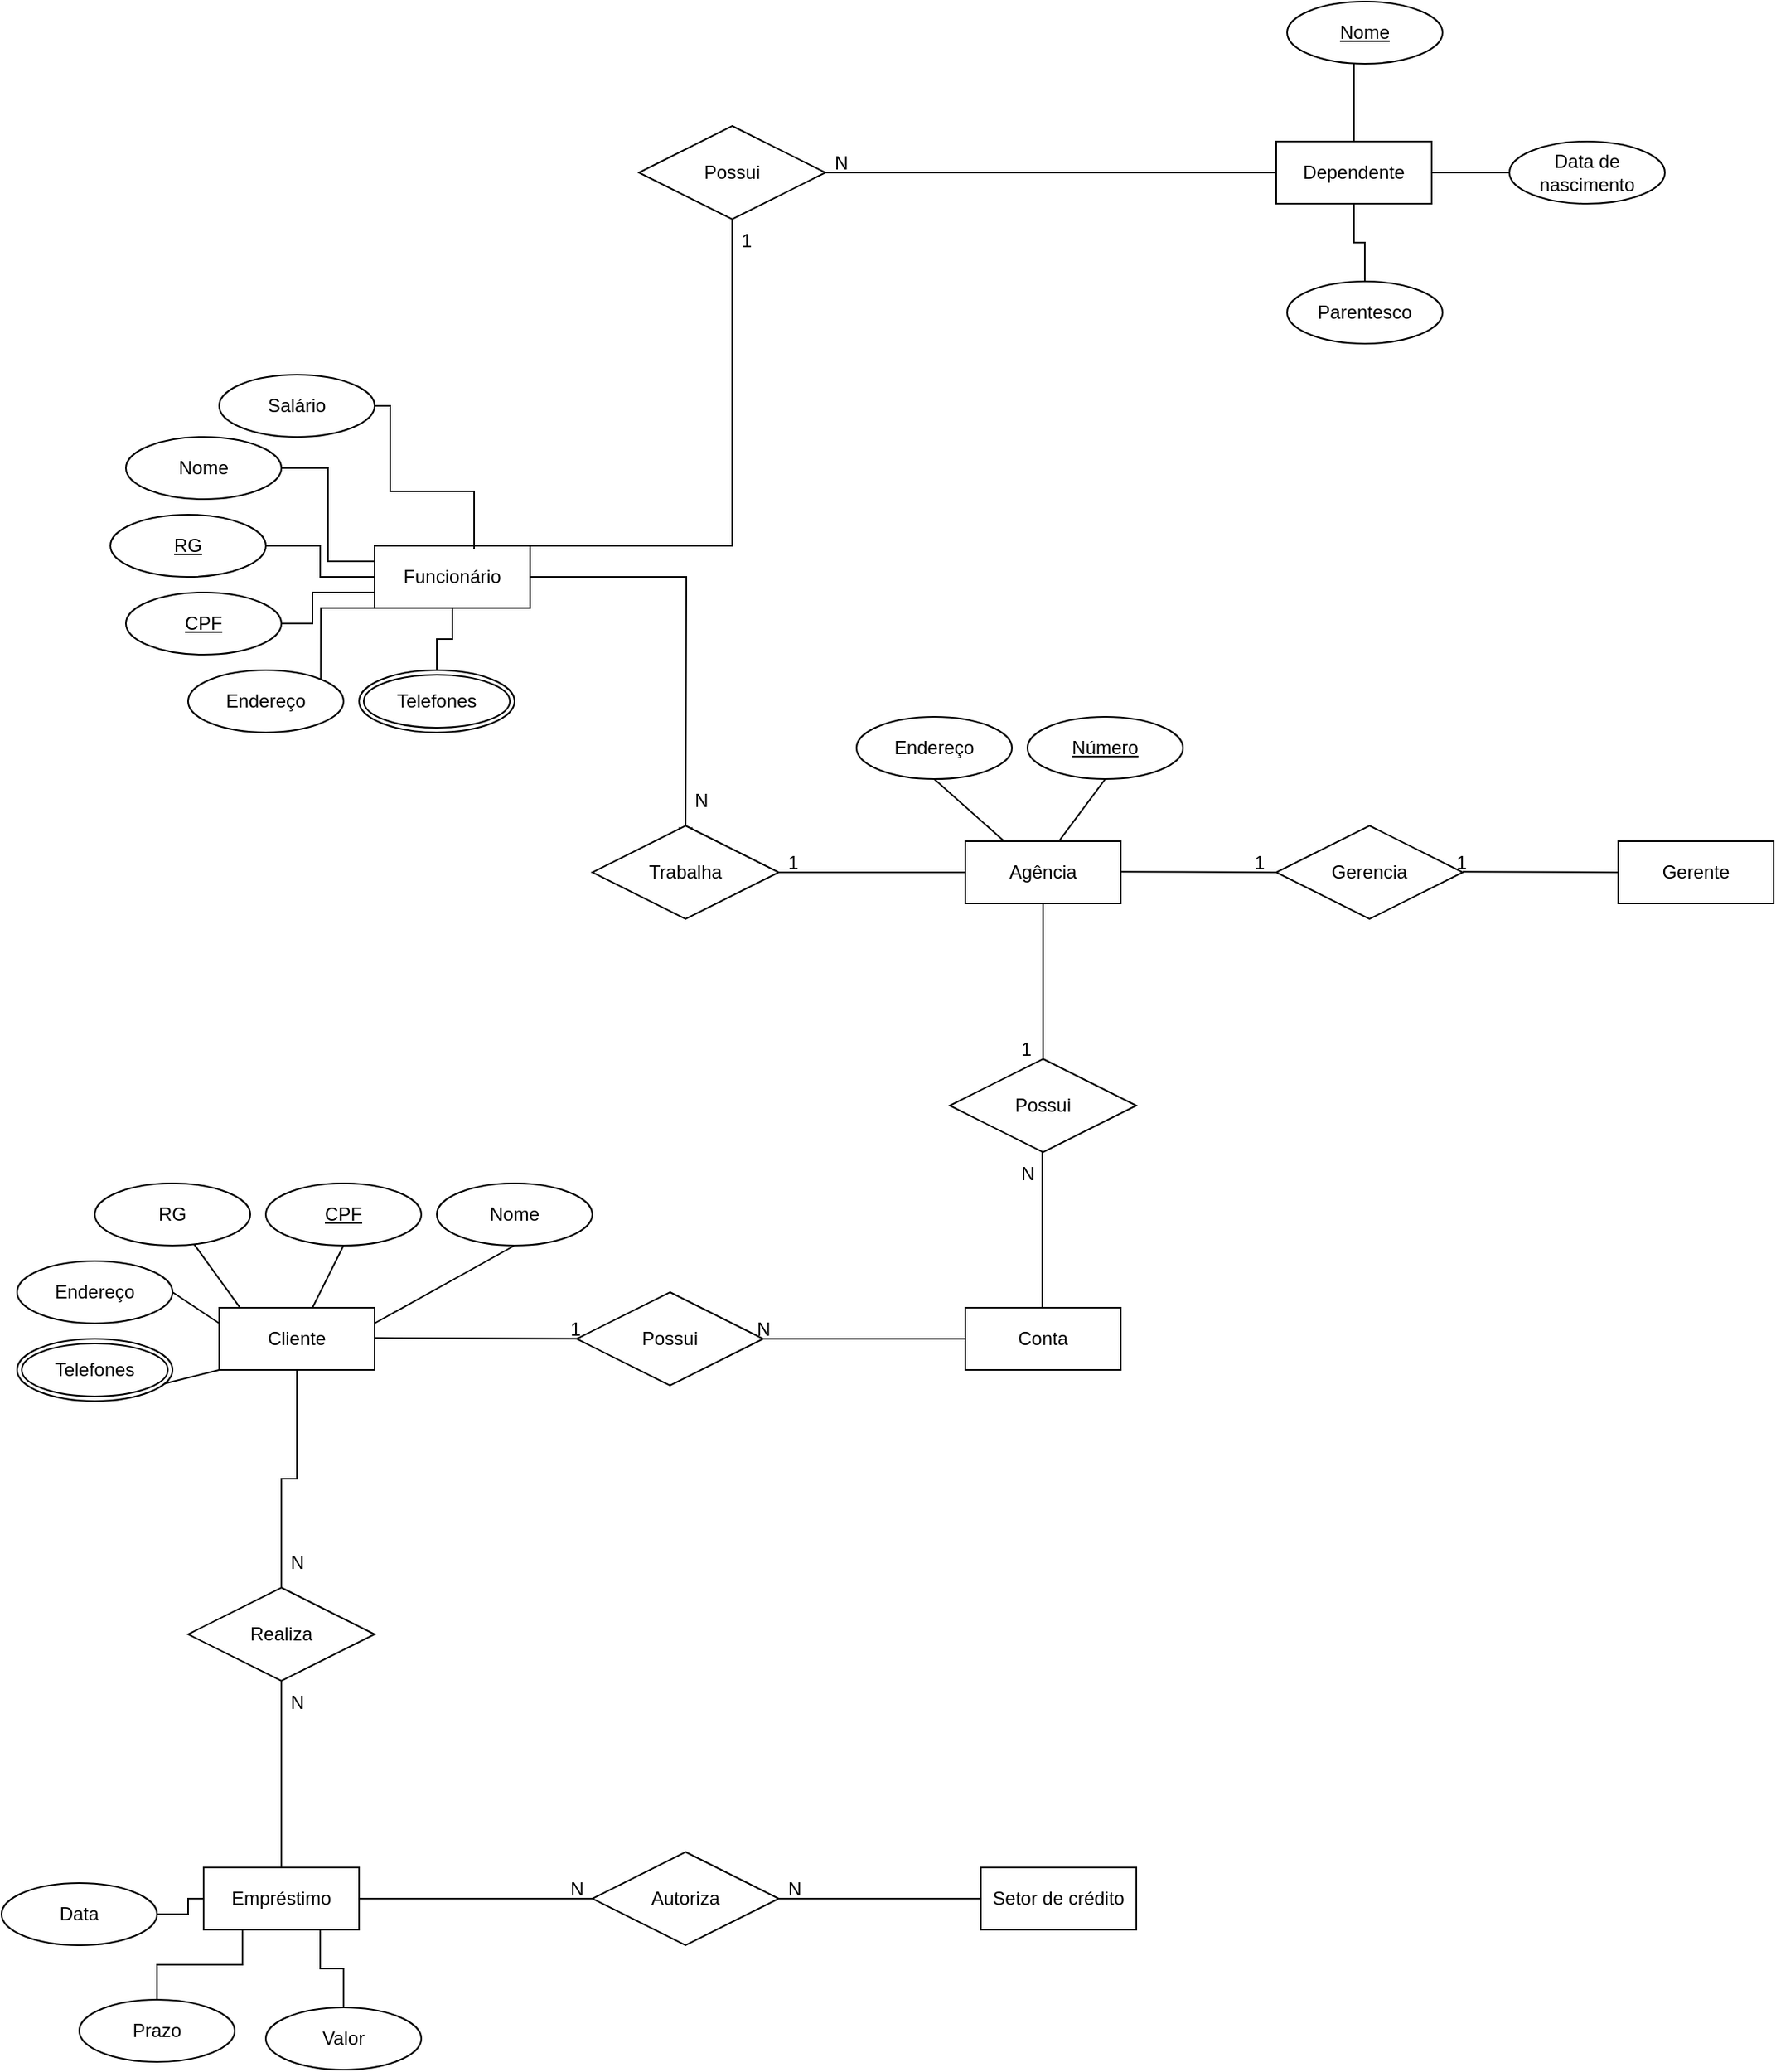 <mxfile version="14.6.6" type="github">
  <diagram id="oIhNnG49JmPTYv43iCb6" name="Página-1">
    <mxGraphModel dx="1381" dy="1933" grid="1" gridSize="10" guides="1" tooltips="1" connect="1" arrows="1" fold="1" page="1" pageScale="1" pageWidth="827" pageHeight="1169" math="0" shadow="0">
      <root>
        <mxCell id="0" />
        <mxCell id="1" parent="0" />
        <mxCell id="CRJgZOJ3f7SkSlsr6l8E-92" style="edgeStyle=orthogonalEdgeStyle;rounded=0;orthogonalLoop=1;jettySize=auto;html=1;startArrow=none;startFill=0;endArrow=none;endFill=0;" edge="1" parent="1" source="CRJgZOJ3f7SkSlsr6l8E-1" target="CRJgZOJ3f7SkSlsr6l8E-91">
          <mxGeometry relative="1" as="geometry" />
        </mxCell>
        <mxCell id="CRJgZOJ3f7SkSlsr6l8E-1" value="Cliente" style="whiteSpace=wrap;html=1;align=center;" vertex="1" parent="1">
          <mxGeometry x="140" y="100" width="100" height="40" as="geometry" />
        </mxCell>
        <mxCell id="CRJgZOJ3f7SkSlsr6l8E-3" value="Possui" style="shape=rhombus;perimeter=rhombusPerimeter;whiteSpace=wrap;html=1;align=center;" vertex="1" parent="1">
          <mxGeometry x="370" y="90" width="120" height="60" as="geometry" />
        </mxCell>
        <mxCell id="CRJgZOJ3f7SkSlsr6l8E-5" value="" style="endArrow=none;html=1;rounded=0;" edge="1" parent="1" target="CRJgZOJ3f7SkSlsr6l8E-3">
          <mxGeometry relative="1" as="geometry">
            <mxPoint x="240" y="119.41" as="sourcePoint" />
            <mxPoint x="360" y="119" as="targetPoint" />
          </mxGeometry>
        </mxCell>
        <mxCell id="CRJgZOJ3f7SkSlsr6l8E-6" value="Conta" style="whiteSpace=wrap;html=1;align=center;" vertex="1" parent="1">
          <mxGeometry x="620" y="100" width="100" height="40" as="geometry" />
        </mxCell>
        <mxCell id="CRJgZOJ3f7SkSlsr6l8E-8" value="RG" style="ellipse;whiteSpace=wrap;html=1;align=center;" vertex="1" parent="1">
          <mxGeometry x="60" y="20" width="100" height="40" as="geometry" />
        </mxCell>
        <mxCell id="CRJgZOJ3f7SkSlsr6l8E-10" value="Endereço&lt;br&gt;" style="ellipse;whiteSpace=wrap;html=1;align=center;" vertex="1" parent="1">
          <mxGeometry x="10" y="70" width="100" height="40" as="geometry" />
        </mxCell>
        <mxCell id="CRJgZOJ3f7SkSlsr6l8E-13" value="" style="endArrow=none;html=1;rounded=0;entryX=0;entryY=1;entryDx=0;entryDy=0;" edge="1" parent="1" target="CRJgZOJ3f7SkSlsr6l8E-1">
          <mxGeometry relative="1" as="geometry">
            <mxPoint x="100" y="150" as="sourcePoint" />
            <mxPoint x="270" y="150" as="targetPoint" />
          </mxGeometry>
        </mxCell>
        <mxCell id="CRJgZOJ3f7SkSlsr6l8E-14" value="" style="endArrow=none;html=1;rounded=0;entryX=0;entryY=0.25;entryDx=0;entryDy=0;" edge="1" parent="1" target="CRJgZOJ3f7SkSlsr6l8E-1">
          <mxGeometry relative="1" as="geometry">
            <mxPoint x="110" y="90" as="sourcePoint" />
            <mxPoint x="180" y="120" as="targetPoint" />
          </mxGeometry>
        </mxCell>
        <mxCell id="CRJgZOJ3f7SkSlsr6l8E-15" value="" style="endArrow=none;html=1;rounded=0;exitX=0.132;exitY=-0.008;exitDx=0;exitDy=0;exitPerimeter=0;" edge="1" parent="1" source="CRJgZOJ3f7SkSlsr6l8E-1" target="CRJgZOJ3f7SkSlsr6l8E-8">
          <mxGeometry relative="1" as="geometry">
            <mxPoint x="120" y="100" as="sourcePoint" />
            <mxPoint x="150" y="120" as="targetPoint" />
          </mxGeometry>
        </mxCell>
        <mxCell id="CRJgZOJ3f7SkSlsr6l8E-16" value="" style="endArrow=none;html=1;rounded=0;entryX=0.5;entryY=1;entryDx=0;entryDy=0;" edge="1" parent="1" source="CRJgZOJ3f7SkSlsr6l8E-1">
          <mxGeometry relative="1" as="geometry">
            <mxPoint x="120" y="100" as="sourcePoint" />
            <mxPoint x="220" y="60" as="targetPoint" />
          </mxGeometry>
        </mxCell>
        <mxCell id="CRJgZOJ3f7SkSlsr6l8E-17" value="N" style="text;strokeColor=none;fillColor=none;spacingLeft=4;spacingRight=4;overflow=hidden;rotatable=0;points=[[0,0.5],[1,0.5]];portConstraint=eastwest;fontSize=12;" vertex="1" parent="1">
          <mxGeometry x="480" y="100" width="40" height="30" as="geometry" />
        </mxCell>
        <mxCell id="CRJgZOJ3f7SkSlsr6l8E-18" value="1" style="text;strokeColor=none;fillColor=none;spacingLeft=4;spacingRight=4;overflow=hidden;rotatable=0;points=[[0,0.5],[1,0.5]];portConstraint=eastwest;fontSize=12;" vertex="1" parent="1">
          <mxGeometry x="360" y="100" width="40" height="30" as="geometry" />
        </mxCell>
        <mxCell id="CRJgZOJ3f7SkSlsr6l8E-22" value="" style="endArrow=none;html=1;rounded=0;" edge="1" parent="1">
          <mxGeometry relative="1" as="geometry">
            <mxPoint x="490" y="120" as="sourcePoint" />
            <mxPoint x="620" y="120" as="targetPoint" />
          </mxGeometry>
        </mxCell>
        <mxCell id="CRJgZOJ3f7SkSlsr6l8E-23" value="Agência" style="whiteSpace=wrap;html=1;align=center;" vertex="1" parent="1">
          <mxGeometry x="620" y="-200" width="100" height="40" as="geometry" />
        </mxCell>
        <mxCell id="CRJgZOJ3f7SkSlsr6l8E-24" value="Possui&lt;br&gt;" style="shape=rhombus;perimeter=rhombusPerimeter;whiteSpace=wrap;html=1;align=center;" vertex="1" parent="1">
          <mxGeometry x="610" y="-60" width="120" height="60" as="geometry" />
        </mxCell>
        <mxCell id="CRJgZOJ3f7SkSlsr6l8E-25" value="" style="endArrow=none;html=1;rounded=0;exitX=0.5;exitY=1;exitDx=0;exitDy=0;" edge="1" parent="1" source="CRJgZOJ3f7SkSlsr6l8E-23" target="CRJgZOJ3f7SkSlsr6l8E-24">
          <mxGeometry relative="1" as="geometry">
            <mxPoint x="340" y="-40" as="sourcePoint" />
            <mxPoint x="500" y="-40" as="targetPoint" />
          </mxGeometry>
        </mxCell>
        <mxCell id="CRJgZOJ3f7SkSlsr6l8E-27" value="&lt;u&gt;Número&lt;/u&gt;" style="ellipse;whiteSpace=wrap;html=1;align=center;" vertex="1" parent="1">
          <mxGeometry x="660" y="-280" width="100" height="40" as="geometry" />
        </mxCell>
        <mxCell id="CRJgZOJ3f7SkSlsr6l8E-29" value="" style="endArrow=none;html=1;rounded=0;entryX=0.5;entryY=1;entryDx=0;entryDy=0;exitX=0.609;exitY=-0.024;exitDx=0;exitDy=0;exitPerimeter=0;" edge="1" parent="1" source="CRJgZOJ3f7SkSlsr6l8E-23" target="CRJgZOJ3f7SkSlsr6l8E-27">
          <mxGeometry relative="1" as="geometry">
            <mxPoint x="590" y="130" as="sourcePoint" />
            <mxPoint x="750" y="130" as="targetPoint" />
          </mxGeometry>
        </mxCell>
        <mxCell id="CRJgZOJ3f7SkSlsr6l8E-30" value="CPF" style="ellipse;whiteSpace=wrap;html=1;align=center;fontStyle=4;" vertex="1" parent="1">
          <mxGeometry x="170" y="20" width="100" height="40" as="geometry" />
        </mxCell>
        <mxCell id="CRJgZOJ3f7SkSlsr6l8E-31" value="Nome&lt;br&gt;" style="ellipse;whiteSpace=wrap;html=1;align=center;" vertex="1" parent="1">
          <mxGeometry x="280" y="20" width="100" height="40" as="geometry" />
        </mxCell>
        <mxCell id="CRJgZOJ3f7SkSlsr6l8E-32" value="" style="endArrow=none;html=1;rounded=0;entryX=0.5;entryY=1;entryDx=0;entryDy=0;exitX=1;exitY=0.25;exitDx=0;exitDy=0;" edge="1" parent="1" source="CRJgZOJ3f7SkSlsr6l8E-1" target="CRJgZOJ3f7SkSlsr6l8E-31">
          <mxGeometry relative="1" as="geometry">
            <mxPoint x="210" y="110" as="sourcePoint" />
            <mxPoint x="230" y="70" as="targetPoint" />
          </mxGeometry>
        </mxCell>
        <mxCell id="CRJgZOJ3f7SkSlsr6l8E-33" value="Telefones" style="ellipse;shape=doubleEllipse;margin=3;whiteSpace=wrap;html=1;align=center;" vertex="1" parent="1">
          <mxGeometry x="10" y="120" width="100" height="40" as="geometry" />
        </mxCell>
        <mxCell id="CRJgZOJ3f7SkSlsr6l8E-35" value="1" style="text;strokeColor=none;fillColor=none;spacingLeft=4;spacingRight=4;overflow=hidden;rotatable=0;points=[[0,0.5],[1,0.5]];portConstraint=eastwest;fontSize=12;" vertex="1" parent="1">
          <mxGeometry x="650" y="-80" width="40" height="30" as="geometry" />
        </mxCell>
        <mxCell id="CRJgZOJ3f7SkSlsr6l8E-36" value="N" style="text;strokeColor=none;fillColor=none;spacingLeft=4;spacingRight=4;overflow=hidden;rotatable=0;points=[[0,0.5],[1,0.5]];portConstraint=eastwest;fontSize=12;" vertex="1" parent="1">
          <mxGeometry x="650" width="40" height="30" as="geometry" />
        </mxCell>
        <mxCell id="CRJgZOJ3f7SkSlsr6l8E-37" value="" style="endArrow=none;html=1;rounded=0;exitX=0.5;exitY=1;exitDx=0;exitDy=0;" edge="1" parent="1" target="CRJgZOJ3f7SkSlsr6l8E-36">
          <mxGeometry relative="1" as="geometry">
            <mxPoint x="669.41" as="sourcePoint" />
            <mxPoint x="669.41" y="100" as="targetPoint" />
          </mxGeometry>
        </mxCell>
        <mxCell id="CRJgZOJ3f7SkSlsr6l8E-39" value="Endereço&lt;br&gt;" style="ellipse;whiteSpace=wrap;html=1;align=center;" vertex="1" parent="1">
          <mxGeometry x="550" y="-280" width="100" height="40" as="geometry" />
        </mxCell>
        <mxCell id="CRJgZOJ3f7SkSlsr6l8E-41" value="" style="endArrow=none;html=1;rounded=0;exitX=0.5;exitY=1;exitDx=0;exitDy=0;entryX=0.25;entryY=0;entryDx=0;entryDy=0;" edge="1" parent="1" source="CRJgZOJ3f7SkSlsr6l8E-39" target="CRJgZOJ3f7SkSlsr6l8E-23">
          <mxGeometry relative="1" as="geometry">
            <mxPoint x="350" y="-160" as="sourcePoint" />
            <mxPoint x="510" y="-160" as="targetPoint" />
          </mxGeometry>
        </mxCell>
        <mxCell id="CRJgZOJ3f7SkSlsr6l8E-42" value="Gerente" style="whiteSpace=wrap;html=1;align=center;" vertex="1" parent="1">
          <mxGeometry x="1040" y="-200" width="100" height="40" as="geometry" />
        </mxCell>
        <mxCell id="CRJgZOJ3f7SkSlsr6l8E-43" value="Gerencia&lt;br&gt;" style="shape=rhombus;perimeter=rhombusPerimeter;whiteSpace=wrap;html=1;align=center;" vertex="1" parent="1">
          <mxGeometry x="820" y="-210" width="120" height="60" as="geometry" />
        </mxCell>
        <mxCell id="CRJgZOJ3f7SkSlsr6l8E-44" value="" style="endArrow=none;html=1;rounded=0;" edge="1" parent="1">
          <mxGeometry relative="1" as="geometry">
            <mxPoint x="940" y="-180.42" as="sourcePoint" />
            <mxPoint x="1040" y="-180" as="targetPoint" />
          </mxGeometry>
        </mxCell>
        <mxCell id="CRJgZOJ3f7SkSlsr6l8E-45" value="" style="endArrow=none;html=1;rounded=0;" edge="1" parent="1">
          <mxGeometry relative="1" as="geometry">
            <mxPoint x="720" y="-180.42" as="sourcePoint" />
            <mxPoint x="820" y="-180" as="targetPoint" />
          </mxGeometry>
        </mxCell>
        <mxCell id="CRJgZOJ3f7SkSlsr6l8E-46" value="1&#xa;" style="text;strokeColor=none;fillColor=none;spacingLeft=4;spacingRight=4;overflow=hidden;rotatable=0;points=[[0,0.5],[1,0.5]];portConstraint=eastwest;fontSize=12;" vertex="1" parent="1">
          <mxGeometry x="800" y="-200" width="40" height="30" as="geometry" />
        </mxCell>
        <mxCell id="CRJgZOJ3f7SkSlsr6l8E-47" value="1" style="text;strokeColor=none;fillColor=none;spacingLeft=4;spacingRight=4;overflow=hidden;rotatable=0;points=[[0,0.5],[1,0.5]];portConstraint=eastwest;fontSize=12;" vertex="1" parent="1">
          <mxGeometry x="930" y="-200" width="40" height="30" as="geometry" />
        </mxCell>
        <mxCell id="CRJgZOJ3f7SkSlsr6l8E-48" value="" style="endArrow=none;html=1;rounded=0;exitX=0.5;exitY=1;exitDx=0;exitDy=0;" edge="1" parent="1">
          <mxGeometry relative="1" as="geometry">
            <mxPoint x="669.5" as="sourcePoint" />
            <mxPoint x="669.5" y="100" as="targetPoint" />
          </mxGeometry>
        </mxCell>
        <mxCell id="CRJgZOJ3f7SkSlsr6l8E-58" style="edgeStyle=orthogonalEdgeStyle;rounded=0;orthogonalLoop=1;jettySize=auto;html=1;" edge="1" parent="1" source="CRJgZOJ3f7SkSlsr6l8E-49">
          <mxGeometry relative="1" as="geometry">
            <mxPoint x="440" y="-200" as="targetPoint" />
          </mxGeometry>
        </mxCell>
        <mxCell id="CRJgZOJ3f7SkSlsr6l8E-67" style="edgeStyle=orthogonalEdgeStyle;rounded=0;orthogonalLoop=1;jettySize=auto;html=1;entryX=1;entryY=0;entryDx=0;entryDy=0;startArrow=none;startFill=0;endArrow=none;endFill=0;" edge="1" parent="1" source="CRJgZOJ3f7SkSlsr6l8E-49" target="CRJgZOJ3f7SkSlsr6l8E-54">
          <mxGeometry relative="1" as="geometry">
            <Array as="points">
              <mxPoint x="205" y="-350" />
            </Array>
          </mxGeometry>
        </mxCell>
        <mxCell id="CRJgZOJ3f7SkSlsr6l8E-73" style="edgeStyle=orthogonalEdgeStyle;rounded=0;orthogonalLoop=1;jettySize=auto;html=1;startArrow=none;startFill=0;endArrow=none;endFill=0;" edge="1" parent="1" source="CRJgZOJ3f7SkSlsr6l8E-49">
          <mxGeometry relative="1" as="geometry">
            <mxPoint x="470" y="-600" as="targetPoint" />
            <Array as="points">
              <mxPoint x="470" y="-390" />
            </Array>
          </mxGeometry>
        </mxCell>
        <mxCell id="CRJgZOJ3f7SkSlsr6l8E-49" value="Funcionário" style="whiteSpace=wrap;html=1;align=center;" vertex="1" parent="1">
          <mxGeometry x="240" y="-390" width="100" height="40" as="geometry" />
        </mxCell>
        <mxCell id="CRJgZOJ3f7SkSlsr6l8E-70" style="edgeStyle=orthogonalEdgeStyle;rounded=0;orthogonalLoop=1;jettySize=auto;html=1;entryX=0;entryY=0.25;entryDx=0;entryDy=0;startArrow=none;startFill=0;endArrow=none;endFill=0;" edge="1" parent="1" source="CRJgZOJ3f7SkSlsr6l8E-51" target="CRJgZOJ3f7SkSlsr6l8E-49">
          <mxGeometry relative="1" as="geometry" />
        </mxCell>
        <mxCell id="CRJgZOJ3f7SkSlsr6l8E-51" value="Nome&lt;br&gt;" style="ellipse;whiteSpace=wrap;html=1;align=center;" vertex="1" parent="1">
          <mxGeometry x="80" y="-460" width="100" height="40" as="geometry" />
        </mxCell>
        <mxCell id="CRJgZOJ3f7SkSlsr6l8E-69" style="edgeStyle=orthogonalEdgeStyle;rounded=0;orthogonalLoop=1;jettySize=auto;html=1;startArrow=none;startFill=0;endArrow=none;endFill=0;" edge="1" parent="1" source="CRJgZOJ3f7SkSlsr6l8E-52" target="CRJgZOJ3f7SkSlsr6l8E-49">
          <mxGeometry relative="1" as="geometry" />
        </mxCell>
        <mxCell id="CRJgZOJ3f7SkSlsr6l8E-52" value="&lt;u&gt;RG&lt;/u&gt;" style="ellipse;whiteSpace=wrap;html=1;align=center;" vertex="1" parent="1">
          <mxGeometry x="70" y="-410" width="100" height="40" as="geometry" />
        </mxCell>
        <mxCell id="CRJgZOJ3f7SkSlsr6l8E-68" style="edgeStyle=orthogonalEdgeStyle;rounded=0;orthogonalLoop=1;jettySize=auto;html=1;startArrow=none;startFill=0;endArrow=none;endFill=0;" edge="1" parent="1" source="CRJgZOJ3f7SkSlsr6l8E-53" target="CRJgZOJ3f7SkSlsr6l8E-49">
          <mxGeometry relative="1" as="geometry">
            <Array as="points">
              <mxPoint x="200" y="-340" />
              <mxPoint x="200" y="-360" />
            </Array>
          </mxGeometry>
        </mxCell>
        <mxCell id="CRJgZOJ3f7SkSlsr6l8E-53" value="CPF" style="ellipse;whiteSpace=wrap;html=1;align=center;fontStyle=4;" vertex="1" parent="1">
          <mxGeometry x="80" y="-360" width="100" height="40" as="geometry" />
        </mxCell>
        <mxCell id="CRJgZOJ3f7SkSlsr6l8E-54" value="Endereço&lt;br&gt;" style="ellipse;whiteSpace=wrap;html=1;align=center;" vertex="1" parent="1">
          <mxGeometry x="120" y="-310" width="100" height="40" as="geometry" />
        </mxCell>
        <mxCell id="CRJgZOJ3f7SkSlsr6l8E-66" style="edgeStyle=orthogonalEdgeStyle;rounded=0;orthogonalLoop=1;jettySize=auto;html=1;startArrow=none;startFill=0;endArrow=none;endFill=0;" edge="1" parent="1" source="CRJgZOJ3f7SkSlsr6l8E-55" target="CRJgZOJ3f7SkSlsr6l8E-49">
          <mxGeometry relative="1" as="geometry" />
        </mxCell>
        <mxCell id="CRJgZOJ3f7SkSlsr6l8E-55" value="Telefones" style="ellipse;shape=doubleEllipse;margin=3;whiteSpace=wrap;html=1;align=center;" vertex="1" parent="1">
          <mxGeometry x="230" y="-310" width="100" height="40" as="geometry" />
        </mxCell>
        <mxCell id="CRJgZOJ3f7SkSlsr6l8E-72" style="edgeStyle=orthogonalEdgeStyle;rounded=0;orthogonalLoop=1;jettySize=auto;html=1;startArrow=none;startFill=0;endArrow=none;endFill=0;entryX=0.64;entryY=0.05;entryDx=0;entryDy=0;entryPerimeter=0;" edge="1" parent="1" source="CRJgZOJ3f7SkSlsr6l8E-56" target="CRJgZOJ3f7SkSlsr6l8E-49">
          <mxGeometry relative="1" as="geometry">
            <mxPoint x="300" y="-400" as="targetPoint" />
            <Array as="points">
              <mxPoint x="250" y="-480" />
              <mxPoint x="250" y="-425" />
              <mxPoint x="304" y="-425" />
            </Array>
          </mxGeometry>
        </mxCell>
        <mxCell id="CRJgZOJ3f7SkSlsr6l8E-56" value="Salário" style="ellipse;whiteSpace=wrap;html=1;align=center;" vertex="1" parent="1">
          <mxGeometry x="140" y="-500" width="100" height="40" as="geometry" />
        </mxCell>
        <mxCell id="CRJgZOJ3f7SkSlsr6l8E-60" style="edgeStyle=orthogonalEdgeStyle;rounded=0;orthogonalLoop=1;jettySize=auto;html=1;startArrow=none;startFill=0;endArrow=none;endFill=0;" edge="1" parent="1" source="CRJgZOJ3f7SkSlsr6l8E-59" target="CRJgZOJ3f7SkSlsr6l8E-23">
          <mxGeometry relative="1" as="geometry" />
        </mxCell>
        <mxCell id="CRJgZOJ3f7SkSlsr6l8E-59" value="Trabalha" style="shape=rhombus;perimeter=rhombusPerimeter;whiteSpace=wrap;html=1;align=center;" vertex="1" parent="1">
          <mxGeometry x="380" y="-210" width="120" height="60" as="geometry" />
        </mxCell>
        <mxCell id="CRJgZOJ3f7SkSlsr6l8E-61" value="N" style="text;strokeColor=none;fillColor=none;spacingLeft=4;spacingRight=4;overflow=hidden;rotatable=0;points=[[0,0.5],[1,0.5]];portConstraint=eastwest;fontSize=12;" vertex="1" parent="1">
          <mxGeometry x="440" y="-240" width="40" height="30" as="geometry" />
        </mxCell>
        <mxCell id="CRJgZOJ3f7SkSlsr6l8E-65" value="1" style="text;strokeColor=none;fillColor=none;spacingLeft=4;spacingRight=4;overflow=hidden;rotatable=0;points=[[0,0.5],[1,0.5]];portConstraint=eastwest;fontSize=12;" vertex="1" parent="1">
          <mxGeometry x="500" y="-200" width="40" height="30" as="geometry" />
        </mxCell>
        <mxCell id="CRJgZOJ3f7SkSlsr6l8E-75" style="edgeStyle=orthogonalEdgeStyle;rounded=0;orthogonalLoop=1;jettySize=auto;html=1;startArrow=none;startFill=0;endArrow=none;endFill=0;" edge="1" parent="1" source="CRJgZOJ3f7SkSlsr6l8E-74" target="CRJgZOJ3f7SkSlsr6l8E-76">
          <mxGeometry relative="1" as="geometry">
            <mxPoint x="870" y="-630" as="targetPoint" />
          </mxGeometry>
        </mxCell>
        <mxCell id="CRJgZOJ3f7SkSlsr6l8E-74" value="Possui&lt;br&gt;" style="shape=rhombus;perimeter=rhombusPerimeter;whiteSpace=wrap;html=1;align=center;" vertex="1" parent="1">
          <mxGeometry x="410" y="-660" width="120" height="60" as="geometry" />
        </mxCell>
        <mxCell id="CRJgZOJ3f7SkSlsr6l8E-84" style="edgeStyle=orthogonalEdgeStyle;rounded=0;orthogonalLoop=1;jettySize=auto;html=1;startArrow=none;startFill=0;endArrow=none;endFill=0;" edge="1" parent="1" source="CRJgZOJ3f7SkSlsr6l8E-76" target="CRJgZOJ3f7SkSlsr6l8E-81">
          <mxGeometry relative="1" as="geometry" />
        </mxCell>
        <mxCell id="CRJgZOJ3f7SkSlsr6l8E-85" style="edgeStyle=orthogonalEdgeStyle;rounded=0;orthogonalLoop=1;jettySize=auto;html=1;startArrow=none;startFill=0;endArrow=none;endFill=0;" edge="1" parent="1" source="CRJgZOJ3f7SkSlsr6l8E-76" target="CRJgZOJ3f7SkSlsr6l8E-82">
          <mxGeometry relative="1" as="geometry" />
        </mxCell>
        <mxCell id="CRJgZOJ3f7SkSlsr6l8E-86" style="edgeStyle=orthogonalEdgeStyle;rounded=0;orthogonalLoop=1;jettySize=auto;html=1;startArrow=none;startFill=0;endArrow=none;endFill=0;" edge="1" parent="1" source="CRJgZOJ3f7SkSlsr6l8E-76">
          <mxGeometry relative="1" as="geometry">
            <mxPoint x="870" y="-700" as="targetPoint" />
          </mxGeometry>
        </mxCell>
        <mxCell id="CRJgZOJ3f7SkSlsr6l8E-76" value="Dependente" style="whiteSpace=wrap;html=1;align=center;" vertex="1" parent="1">
          <mxGeometry x="820" y="-650" width="100" height="40" as="geometry" />
        </mxCell>
        <mxCell id="CRJgZOJ3f7SkSlsr6l8E-81" value="Parentesco" style="ellipse;whiteSpace=wrap;html=1;align=center;" vertex="1" parent="1">
          <mxGeometry x="827" y="-560" width="100" height="40" as="geometry" />
        </mxCell>
        <mxCell id="CRJgZOJ3f7SkSlsr6l8E-82" value="Data de nascimento" style="ellipse;whiteSpace=wrap;html=1;align=center;" vertex="1" parent="1">
          <mxGeometry x="970" y="-650" width="100" height="40" as="geometry" />
        </mxCell>
        <mxCell id="CRJgZOJ3f7SkSlsr6l8E-87" value="N" style="text;strokeColor=none;fillColor=none;spacingLeft=4;spacingRight=4;overflow=hidden;rotatable=0;points=[[0,0.5],[1,0.5]];portConstraint=eastwest;fontSize=12;" vertex="1" parent="1">
          <mxGeometry x="530" y="-650" width="40" height="30" as="geometry" />
        </mxCell>
        <mxCell id="CRJgZOJ3f7SkSlsr6l8E-88" value="1&#xa;" style="text;strokeColor=none;fillColor=none;spacingLeft=4;spacingRight=4;overflow=hidden;rotatable=0;points=[[0,0.5],[1,0.5]];portConstraint=eastwest;fontSize=12;" vertex="1" parent="1">
          <mxGeometry x="470" y="-600" width="40" height="30" as="geometry" />
        </mxCell>
        <mxCell id="CRJgZOJ3f7SkSlsr6l8E-89" value="Nome" style="ellipse;whiteSpace=wrap;html=1;align=center;fontStyle=4;" vertex="1" parent="1">
          <mxGeometry x="827" y="-740" width="100" height="40" as="geometry" />
        </mxCell>
        <mxCell id="CRJgZOJ3f7SkSlsr6l8E-97" style="edgeStyle=orthogonalEdgeStyle;rounded=0;orthogonalLoop=1;jettySize=auto;html=1;startArrow=none;startFill=0;endArrow=none;endFill=0;" edge="1" parent="1" source="CRJgZOJ3f7SkSlsr6l8E-90" target="CRJgZOJ3f7SkSlsr6l8E-95">
          <mxGeometry relative="1" as="geometry" />
        </mxCell>
        <mxCell id="CRJgZOJ3f7SkSlsr6l8E-90" value="Empréstimo&lt;br&gt;" style="whiteSpace=wrap;html=1;align=center;" vertex="1" parent="1">
          <mxGeometry x="130" y="460" width="100" height="40" as="geometry" />
        </mxCell>
        <mxCell id="CRJgZOJ3f7SkSlsr6l8E-93" style="edgeStyle=orthogonalEdgeStyle;rounded=0;orthogonalLoop=1;jettySize=auto;html=1;startArrow=none;startFill=0;endArrow=none;endFill=0;" edge="1" parent="1" source="CRJgZOJ3f7SkSlsr6l8E-91" target="CRJgZOJ3f7SkSlsr6l8E-90">
          <mxGeometry relative="1" as="geometry" />
        </mxCell>
        <mxCell id="CRJgZOJ3f7SkSlsr6l8E-91" value="Realiza" style="shape=rhombus;perimeter=rhombusPerimeter;whiteSpace=wrap;html=1;align=center;" vertex="1" parent="1">
          <mxGeometry x="120" y="280" width="120" height="60" as="geometry" />
        </mxCell>
        <mxCell id="CRJgZOJ3f7SkSlsr6l8E-98" style="edgeStyle=orthogonalEdgeStyle;rounded=0;orthogonalLoop=1;jettySize=auto;html=1;startArrow=none;startFill=0;endArrow=none;endFill=0;" edge="1" parent="1" source="CRJgZOJ3f7SkSlsr6l8E-94" target="CRJgZOJ3f7SkSlsr6l8E-95">
          <mxGeometry relative="1" as="geometry" />
        </mxCell>
        <mxCell id="CRJgZOJ3f7SkSlsr6l8E-94" value="Setor de crédito" style="whiteSpace=wrap;html=1;align=center;" vertex="1" parent="1">
          <mxGeometry x="630" y="460" width="100" height="40" as="geometry" />
        </mxCell>
        <mxCell id="CRJgZOJ3f7SkSlsr6l8E-95" value="Autoriza" style="shape=rhombus;perimeter=rhombusPerimeter;whiteSpace=wrap;html=1;align=center;" vertex="1" parent="1">
          <mxGeometry x="380" y="450" width="120" height="60" as="geometry" />
        </mxCell>
        <mxCell id="CRJgZOJ3f7SkSlsr6l8E-104" style="edgeStyle=orthogonalEdgeStyle;rounded=0;orthogonalLoop=1;jettySize=auto;html=1;entryX=0.75;entryY=1;entryDx=0;entryDy=0;startArrow=none;startFill=0;endArrow=none;endFill=0;" edge="1" parent="1" source="CRJgZOJ3f7SkSlsr6l8E-99" target="CRJgZOJ3f7SkSlsr6l8E-90">
          <mxGeometry relative="1" as="geometry" />
        </mxCell>
        <mxCell id="CRJgZOJ3f7SkSlsr6l8E-99" value="Valor" style="ellipse;whiteSpace=wrap;html=1;align=center;" vertex="1" parent="1">
          <mxGeometry x="170" y="550" width="100" height="40" as="geometry" />
        </mxCell>
        <mxCell id="CRJgZOJ3f7SkSlsr6l8E-102" style="edgeStyle=orthogonalEdgeStyle;rounded=0;orthogonalLoop=1;jettySize=auto;html=1;startArrow=none;startFill=0;endArrow=none;endFill=0;" edge="1" parent="1" source="CRJgZOJ3f7SkSlsr6l8E-100" target="CRJgZOJ3f7SkSlsr6l8E-90">
          <mxGeometry relative="1" as="geometry" />
        </mxCell>
        <mxCell id="CRJgZOJ3f7SkSlsr6l8E-100" value="Data" style="ellipse;whiteSpace=wrap;html=1;align=center;" vertex="1" parent="1">
          <mxGeometry y="470" width="100" height="40" as="geometry" />
        </mxCell>
        <mxCell id="CRJgZOJ3f7SkSlsr6l8E-103" style="edgeStyle=orthogonalEdgeStyle;rounded=0;orthogonalLoop=1;jettySize=auto;html=1;entryX=0.25;entryY=1;entryDx=0;entryDy=0;startArrow=none;startFill=0;endArrow=none;endFill=0;" edge="1" parent="1" source="CRJgZOJ3f7SkSlsr6l8E-101" target="CRJgZOJ3f7SkSlsr6l8E-90">
          <mxGeometry relative="1" as="geometry" />
        </mxCell>
        <mxCell id="CRJgZOJ3f7SkSlsr6l8E-101" value="Prazo" style="ellipse;whiteSpace=wrap;html=1;align=center;" vertex="1" parent="1">
          <mxGeometry x="50" y="545" width="100" height="40" as="geometry" />
        </mxCell>
        <mxCell id="CRJgZOJ3f7SkSlsr6l8E-105" value="N" style="text;strokeColor=none;fillColor=none;spacingLeft=4;spacingRight=4;overflow=hidden;rotatable=0;points=[[0,0.5],[1,0.5]];portConstraint=eastwest;fontSize=12;" vertex="1" parent="1">
          <mxGeometry x="180" y="250" width="40" height="30" as="geometry" />
        </mxCell>
        <mxCell id="CRJgZOJ3f7SkSlsr6l8E-106" value="N" style="text;strokeColor=none;fillColor=none;spacingLeft=4;spacingRight=4;overflow=hidden;rotatable=0;points=[[0,0.5],[1,0.5]];portConstraint=eastwest;fontSize=12;" vertex="1" parent="1">
          <mxGeometry x="180" y="340" width="40" height="30" as="geometry" />
        </mxCell>
        <mxCell id="CRJgZOJ3f7SkSlsr6l8E-107" value="N" style="text;strokeColor=none;fillColor=none;spacingLeft=4;spacingRight=4;overflow=hidden;rotatable=0;points=[[0,0.5],[1,0.5]];portConstraint=eastwest;fontSize=12;" vertex="1" parent="1">
          <mxGeometry x="360" y="460" width="40" height="30" as="geometry" />
        </mxCell>
        <mxCell id="CRJgZOJ3f7SkSlsr6l8E-109" value="N" style="text;strokeColor=none;fillColor=none;spacingLeft=4;spacingRight=4;overflow=hidden;rotatable=0;points=[[0,0.5],[1,0.5]];portConstraint=eastwest;fontSize=12;" vertex="1" parent="1">
          <mxGeometry x="500" y="460" width="40" height="30" as="geometry" />
        </mxCell>
      </root>
    </mxGraphModel>
  </diagram>
</mxfile>
